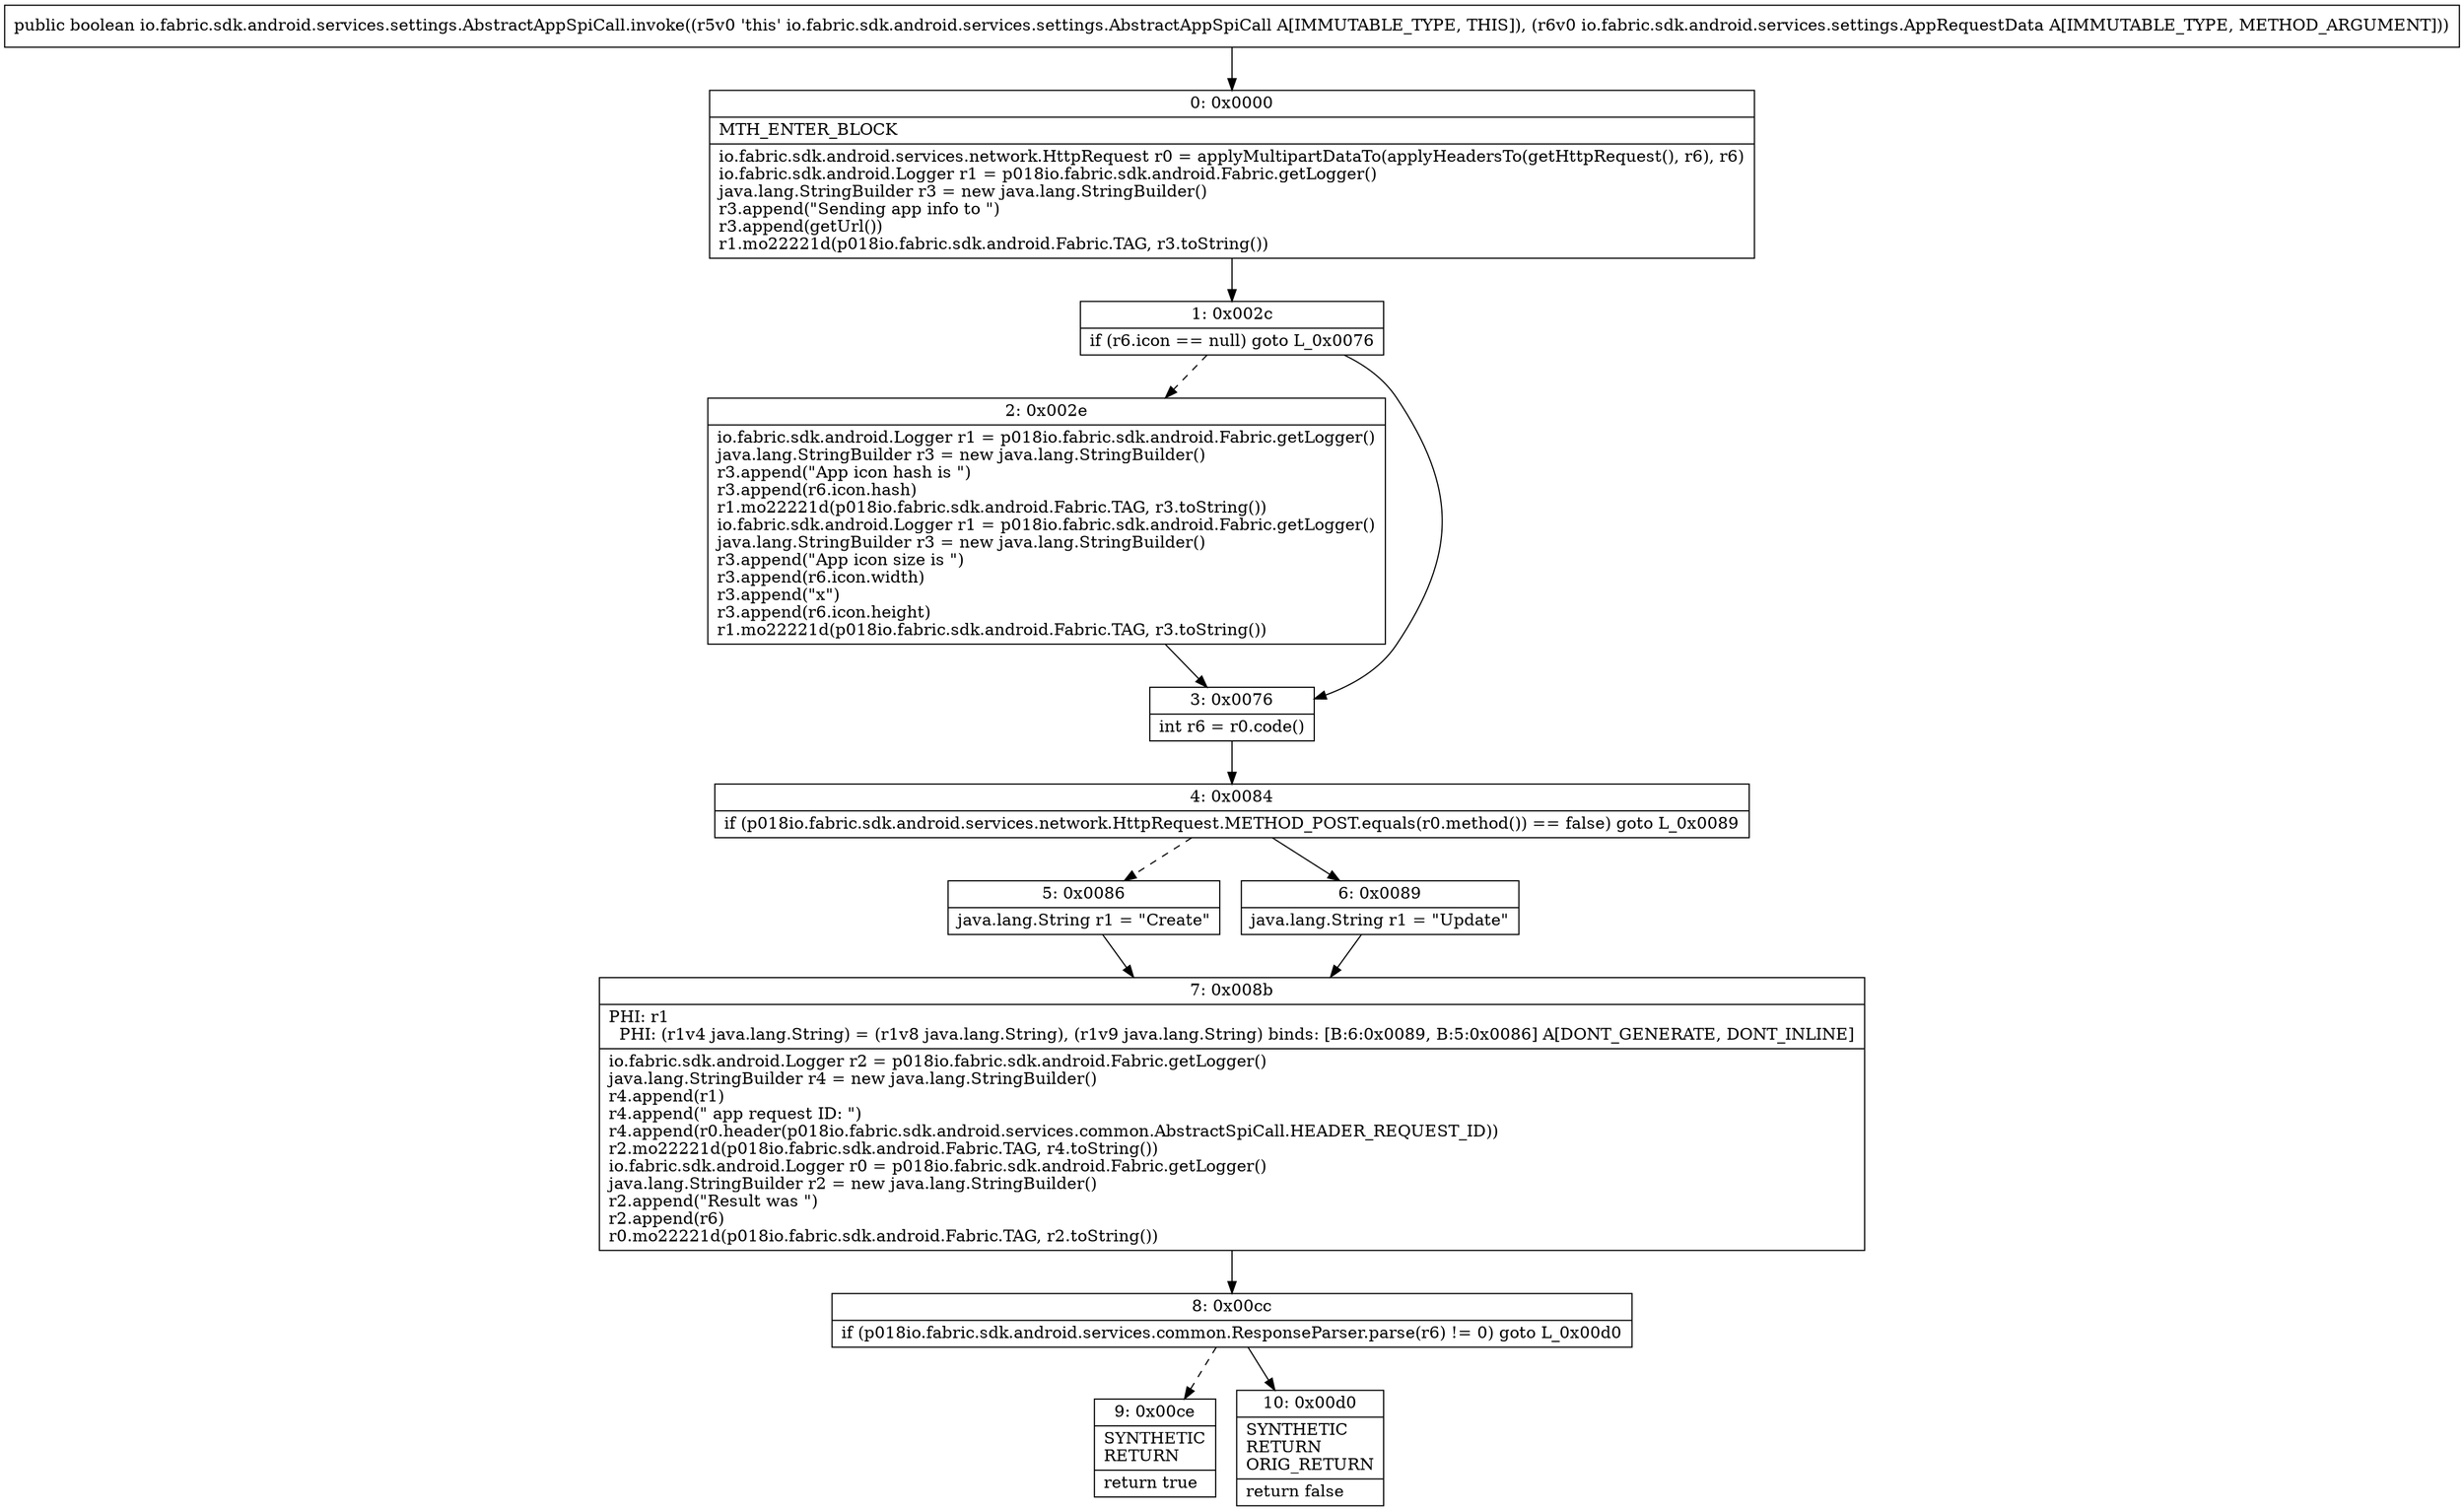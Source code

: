 digraph "CFG forio.fabric.sdk.android.services.settings.AbstractAppSpiCall.invoke(Lio\/fabric\/sdk\/android\/services\/settings\/AppRequestData;)Z" {
Node_0 [shape=record,label="{0\:\ 0x0000|MTH_ENTER_BLOCK\l|io.fabric.sdk.android.services.network.HttpRequest r0 = applyMultipartDataTo(applyHeadersTo(getHttpRequest(), r6), r6)\lio.fabric.sdk.android.Logger r1 = p018io.fabric.sdk.android.Fabric.getLogger()\ljava.lang.StringBuilder r3 = new java.lang.StringBuilder()\lr3.append(\"Sending app info to \")\lr3.append(getUrl())\lr1.mo22221d(p018io.fabric.sdk.android.Fabric.TAG, r3.toString())\l}"];
Node_1 [shape=record,label="{1\:\ 0x002c|if (r6.icon == null) goto L_0x0076\l}"];
Node_2 [shape=record,label="{2\:\ 0x002e|io.fabric.sdk.android.Logger r1 = p018io.fabric.sdk.android.Fabric.getLogger()\ljava.lang.StringBuilder r3 = new java.lang.StringBuilder()\lr3.append(\"App icon hash is \")\lr3.append(r6.icon.hash)\lr1.mo22221d(p018io.fabric.sdk.android.Fabric.TAG, r3.toString())\lio.fabric.sdk.android.Logger r1 = p018io.fabric.sdk.android.Fabric.getLogger()\ljava.lang.StringBuilder r3 = new java.lang.StringBuilder()\lr3.append(\"App icon size is \")\lr3.append(r6.icon.width)\lr3.append(\"x\")\lr3.append(r6.icon.height)\lr1.mo22221d(p018io.fabric.sdk.android.Fabric.TAG, r3.toString())\l}"];
Node_3 [shape=record,label="{3\:\ 0x0076|int r6 = r0.code()\l}"];
Node_4 [shape=record,label="{4\:\ 0x0084|if (p018io.fabric.sdk.android.services.network.HttpRequest.METHOD_POST.equals(r0.method()) == false) goto L_0x0089\l}"];
Node_5 [shape=record,label="{5\:\ 0x0086|java.lang.String r1 = \"Create\"\l}"];
Node_6 [shape=record,label="{6\:\ 0x0089|java.lang.String r1 = \"Update\"\l}"];
Node_7 [shape=record,label="{7\:\ 0x008b|PHI: r1 \l  PHI: (r1v4 java.lang.String) = (r1v8 java.lang.String), (r1v9 java.lang.String) binds: [B:6:0x0089, B:5:0x0086] A[DONT_GENERATE, DONT_INLINE]\l|io.fabric.sdk.android.Logger r2 = p018io.fabric.sdk.android.Fabric.getLogger()\ljava.lang.StringBuilder r4 = new java.lang.StringBuilder()\lr4.append(r1)\lr4.append(\" app request ID: \")\lr4.append(r0.header(p018io.fabric.sdk.android.services.common.AbstractSpiCall.HEADER_REQUEST_ID))\lr2.mo22221d(p018io.fabric.sdk.android.Fabric.TAG, r4.toString())\lio.fabric.sdk.android.Logger r0 = p018io.fabric.sdk.android.Fabric.getLogger()\ljava.lang.StringBuilder r2 = new java.lang.StringBuilder()\lr2.append(\"Result was \")\lr2.append(r6)\lr0.mo22221d(p018io.fabric.sdk.android.Fabric.TAG, r2.toString())\l}"];
Node_8 [shape=record,label="{8\:\ 0x00cc|if (p018io.fabric.sdk.android.services.common.ResponseParser.parse(r6) != 0) goto L_0x00d0\l}"];
Node_9 [shape=record,label="{9\:\ 0x00ce|SYNTHETIC\lRETURN\l|return true\l}"];
Node_10 [shape=record,label="{10\:\ 0x00d0|SYNTHETIC\lRETURN\lORIG_RETURN\l|return false\l}"];
MethodNode[shape=record,label="{public boolean io.fabric.sdk.android.services.settings.AbstractAppSpiCall.invoke((r5v0 'this' io.fabric.sdk.android.services.settings.AbstractAppSpiCall A[IMMUTABLE_TYPE, THIS]), (r6v0 io.fabric.sdk.android.services.settings.AppRequestData A[IMMUTABLE_TYPE, METHOD_ARGUMENT])) }"];
MethodNode -> Node_0;
Node_0 -> Node_1;
Node_1 -> Node_2[style=dashed];
Node_1 -> Node_3;
Node_2 -> Node_3;
Node_3 -> Node_4;
Node_4 -> Node_5[style=dashed];
Node_4 -> Node_6;
Node_5 -> Node_7;
Node_6 -> Node_7;
Node_7 -> Node_8;
Node_8 -> Node_9[style=dashed];
Node_8 -> Node_10;
}

